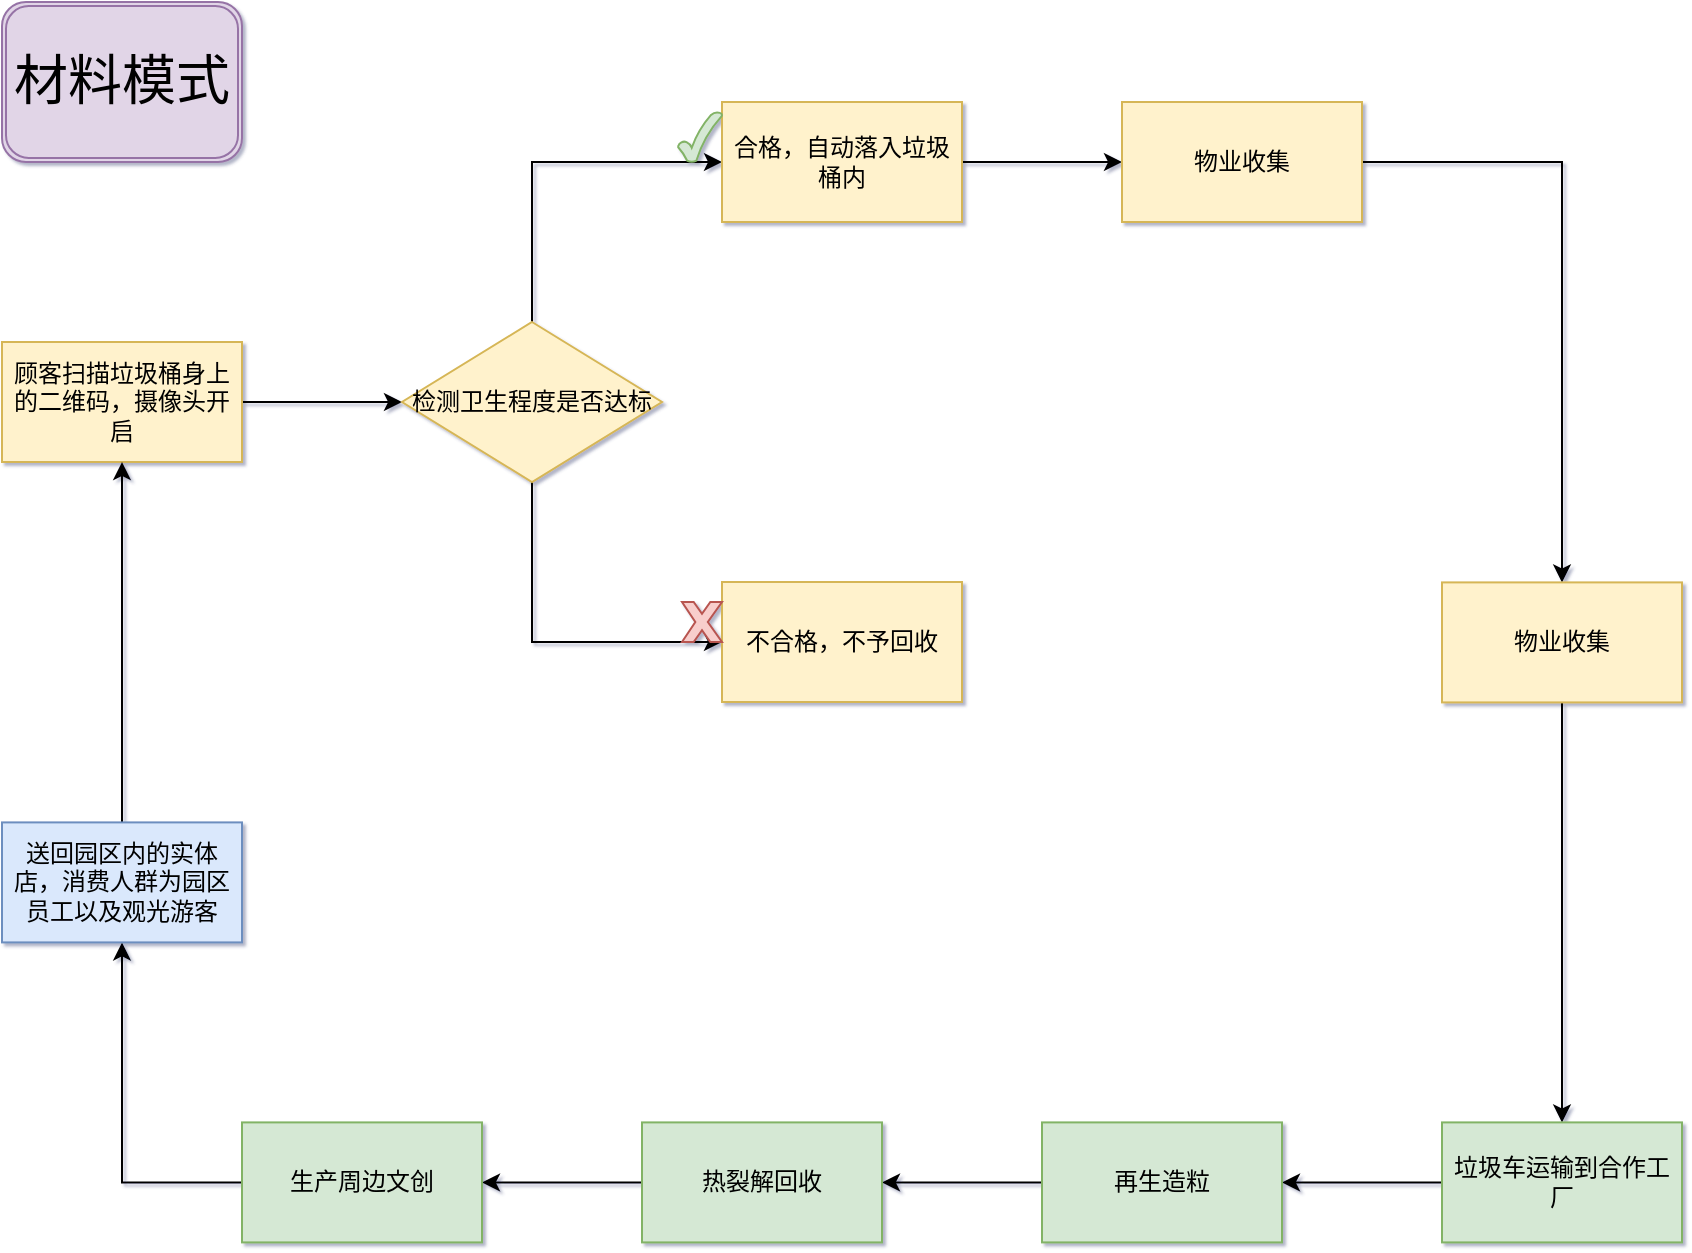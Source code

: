<mxfile pages="1" version="11.2.4" type="github"><diagram id="c5TOJBAYrxdFyv1Vzk2w" name="Page-1"><mxGraphModel dx="1303" dy="675" grid="1" gridSize="10" guides="1" tooltips="1" connect="1" arrows="1" fold="1" page="1" pageScale="1" pageWidth="1400" pageHeight="850" math="0" shadow="1"><root><mxCell id="0"/><mxCell id="1" parent="0"/><mxCell id="kFbB25wlkgdJumHFUwK1-5" value="&lt;span style=&quot;font-size: 27px ; white-space: normal&quot;&gt;材料模式&lt;/span&gt;" style="shape=ext;double=1;rounded=1;whiteSpace=wrap;html=1;fillColor=#e1d5e7;strokeColor=#9673a6;" vertex="1" parent="1"><mxGeometry x="70" y="10" width="120" height="80" as="geometry"/></mxCell><mxCell id="kFbB25wlkgdJumHFUwK1-9" value="" style="edgeStyle=orthogonalEdgeStyle;rounded=0;orthogonalLoop=1;jettySize=auto;html=1;" edge="1" parent="1" source="kFbB25wlkgdJumHFUwK1-7"><mxGeometry relative="1" as="geometry"><mxPoint x="270" y="210" as="targetPoint"/></mxGeometry></mxCell><mxCell id="kFbB25wlkgdJumHFUwK1-7" value="顾客扫描垃圾桶身上的二维码，摄像头开启" style="rounded=0;whiteSpace=wrap;html=1;fillColor=#fff2cc;strokeColor=#d6b656;" vertex="1" parent="1"><mxGeometry x="70" y="180" width="120" height="60" as="geometry"/></mxCell><mxCell id="kFbB25wlkgdJumHFUwK1-12" value="" style="edgeStyle=orthogonalEdgeStyle;rounded=0;orthogonalLoop=1;jettySize=auto;html=1;exitX=0.5;exitY=0;exitDx=0;exitDy=0;" edge="1" parent="1" source="kFbB25wlkgdJumHFUwK1-10"><mxGeometry relative="1" as="geometry"><mxPoint x="430" y="90" as="targetPoint"/><Array as="points"><mxPoint x="335" y="90"/><mxPoint x="420" y="90"/></Array></mxGeometry></mxCell><mxCell id="kFbB25wlkgdJumHFUwK1-15" value="" style="edgeStyle=orthogonalEdgeStyle;rounded=0;orthogonalLoop=1;jettySize=auto;html=1;" edge="1" parent="1" source="kFbB25wlkgdJumHFUwK1-10"><mxGeometry relative="1" as="geometry"><mxPoint x="430" y="330" as="targetPoint"/><Array as="points"><mxPoint x="335" y="330"/></Array></mxGeometry></mxCell><mxCell id="kFbB25wlkgdJumHFUwK1-10" value="&lt;font style=&quot;font-size: 12px&quot;&gt;检测卫生程度是否达标&lt;/font&gt;" style="rhombus;whiteSpace=wrap;html=1;fillColor=#fff2cc;strokeColor=#d6b656;" vertex="1" parent="1"><mxGeometry x="270" y="170" width="130" height="80" as="geometry"/></mxCell><mxCell id="kFbB25wlkgdJumHFUwK1-19" value="" style="edgeStyle=orthogonalEdgeStyle;rounded=0;orthogonalLoop=1;jettySize=auto;html=1;" edge="1" parent="1" source="kFbB25wlkgdJumHFUwK1-13" target="kFbB25wlkgdJumHFUwK1-18"><mxGeometry relative="1" as="geometry"/></mxCell><mxCell id="kFbB25wlkgdJumHFUwK1-13" value="合格，自动落入垃圾桶内" style="rounded=0;whiteSpace=wrap;html=1;fillColor=#fff2cc;strokeColor=#d6b656;" vertex="1" parent="1"><mxGeometry x="430" y="60" width="120" height="60" as="geometry"/></mxCell><mxCell id="kFbB25wlkgdJumHFUwK1-23" value="" style="edgeStyle=orthogonalEdgeStyle;rounded=0;orthogonalLoop=1;jettySize=auto;html=1;" edge="1" parent="1" source="kFbB25wlkgdJumHFUwK1-18" target="kFbB25wlkgdJumHFUwK1-22"><mxGeometry relative="1" as="geometry"/></mxCell><mxCell id="kFbB25wlkgdJumHFUwK1-18" value="物业收集" style="rounded=0;whiteSpace=wrap;html=1;fillColor=#fff2cc;strokeColor=#d6b656;" vertex="1" parent="1"><mxGeometry x="630" y="60" width="120" height="60" as="geometry"/></mxCell><mxCell id="kFbB25wlkgdJumHFUwK1-25" value="" style="edgeStyle=orthogonalEdgeStyle;rounded=0;orthogonalLoop=1;jettySize=auto;html=1;" edge="1" parent="1" source="kFbB25wlkgdJumHFUwK1-22" target="kFbB25wlkgdJumHFUwK1-24"><mxGeometry relative="1" as="geometry"/></mxCell><mxCell id="kFbB25wlkgdJumHFUwK1-22" value="物业收集" style="rounded=0;whiteSpace=wrap;html=1;fillColor=#fff2cc;strokeColor=#d6b656;" vertex="1" parent="1"><mxGeometry x="790" y="300.206" width="120" height="60" as="geometry"/></mxCell><mxCell id="kFbB25wlkgdJumHFUwK1-27" value="" style="edgeStyle=orthogonalEdgeStyle;rounded=0;orthogonalLoop=1;jettySize=auto;html=1;" edge="1" parent="1" source="kFbB25wlkgdJumHFUwK1-24" target="kFbB25wlkgdJumHFUwK1-26"><mxGeometry relative="1" as="geometry"/></mxCell><mxCell id="kFbB25wlkgdJumHFUwK1-24" value="垃圾车运输到合作工厂" style="rounded=0;whiteSpace=wrap;html=1;fillColor=#d5e8d4;strokeColor=#82b366;" vertex="1" parent="1"><mxGeometry x="790" y="570.206" width="120" height="60" as="geometry"/></mxCell><mxCell id="kFbB25wlkgdJumHFUwK1-29" value="" style="edgeStyle=orthogonalEdgeStyle;rounded=0;orthogonalLoop=1;jettySize=auto;html=1;" edge="1" parent="1" source="kFbB25wlkgdJumHFUwK1-26" target="kFbB25wlkgdJumHFUwK1-28"><mxGeometry relative="1" as="geometry"/></mxCell><mxCell id="kFbB25wlkgdJumHFUwK1-26" value="再生造粒" style="rounded=0;whiteSpace=wrap;html=1;fillColor=#d5e8d4;strokeColor=#82b366;" vertex="1" parent="1"><mxGeometry x="590" y="570.206" width="120" height="60" as="geometry"/></mxCell><mxCell id="kFbB25wlkgdJumHFUwK1-31" value="" style="edgeStyle=orthogonalEdgeStyle;rounded=0;orthogonalLoop=1;jettySize=auto;html=1;" edge="1" parent="1" source="kFbB25wlkgdJumHFUwK1-28" target="kFbB25wlkgdJumHFUwK1-30"><mxGeometry relative="1" as="geometry"/></mxCell><mxCell id="kFbB25wlkgdJumHFUwK1-28" value="热裂解回收" style="rounded=0;whiteSpace=wrap;html=1;fillColor=#d5e8d4;strokeColor=#82b366;" vertex="1" parent="1"><mxGeometry x="390" y="570.206" width="120" height="60" as="geometry"/></mxCell><mxCell id="kFbB25wlkgdJumHFUwK1-33" value="" style="edgeStyle=orthogonalEdgeStyle;rounded=0;orthogonalLoop=1;jettySize=auto;html=1;" edge="1" parent="1" source="kFbB25wlkgdJumHFUwK1-30" target="kFbB25wlkgdJumHFUwK1-32"><mxGeometry relative="1" as="geometry"><Array as="points"><mxPoint x="130" y="600"/></Array></mxGeometry></mxCell><mxCell id="kFbB25wlkgdJumHFUwK1-30" value="生产周边文创" style="rounded=0;whiteSpace=wrap;html=1;fillColor=#d5e8d4;strokeColor=#82b366;" vertex="1" parent="1"><mxGeometry x="190" y="570.206" width="120" height="60" as="geometry"/></mxCell><mxCell id="kFbB25wlkgdJumHFUwK1-35" value="" style="edgeStyle=orthogonalEdgeStyle;rounded=0;orthogonalLoop=1;jettySize=auto;html=1;entryX=0.5;entryY=1;entryDx=0;entryDy=0;" edge="1" parent="1" source="kFbB25wlkgdJumHFUwK1-32" target="kFbB25wlkgdJumHFUwK1-7"><mxGeometry relative="1" as="geometry"><mxPoint x="130" y="340.206" as="targetPoint"/></mxGeometry></mxCell><mxCell id="kFbB25wlkgdJumHFUwK1-32" value="送回园区内的实体店，消费人群为园区员工以及观光游客" style="rounded=0;whiteSpace=wrap;html=1;fillColor=#dae8fc;strokeColor=#6c8ebf;" vertex="1" parent="1"><mxGeometry x="70" y="420.206" width="120" height="60" as="geometry"/></mxCell><mxCell id="kFbB25wlkgdJumHFUwK1-17" value="不合格，不予回收" style="rounded=0;whiteSpace=wrap;html=1;fillColor=#fff2cc;strokeColor=#d6b656;" vertex="1" parent="1"><mxGeometry x="430" y="300" width="120" height="60" as="geometry"/></mxCell><mxCell id="kFbB25wlkgdJumHFUwK1-36" value="" style="verticalLabelPosition=bottom;verticalAlign=top;html=1;shape=mxgraph.basic.tick;fillColor=#d5e8d4;strokeColor=#82b366;" vertex="1" parent="1"><mxGeometry x="408" y="65" width="22" height="25" as="geometry"/></mxCell><mxCell id="kFbB25wlkgdJumHFUwK1-37" value="" style="verticalLabelPosition=bottom;verticalAlign=top;html=1;shape=mxgraph.basic.x;fillColor=#f8cecc;strokeColor=#b85450;" vertex="1" parent="1"><mxGeometry x="410" y="310" width="20" height="20" as="geometry"/></mxCell></root></mxGraphModel></diagram></mxfile>